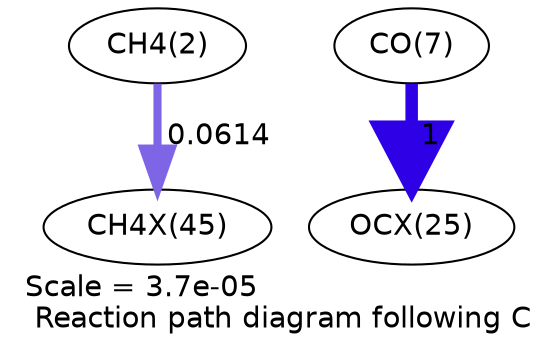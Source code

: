 digraph reaction_paths {
center=1;
s4 -> s32[fontname="Helvetica", penwidth=3.89, arrowsize=1.95, color="0.7, 0.561, 0.9"
, label=" 0.0614"];
s9 -> s28[fontname="Helvetica", penwidth=6, arrowsize=3, color="0.7, 1.5, 0.9"
, label=" 1"];
s4 [ fontname="Helvetica", label="CH4(2)"];
s9 [ fontname="Helvetica", label="CO(7)"];
s28 [ fontname="Helvetica", label="OCX(25)"];
s32 [ fontname="Helvetica", label="CH4X(45)"];
 label = "Scale = 3.7e-05\l Reaction path diagram following C";
 fontname = "Helvetica";
}

